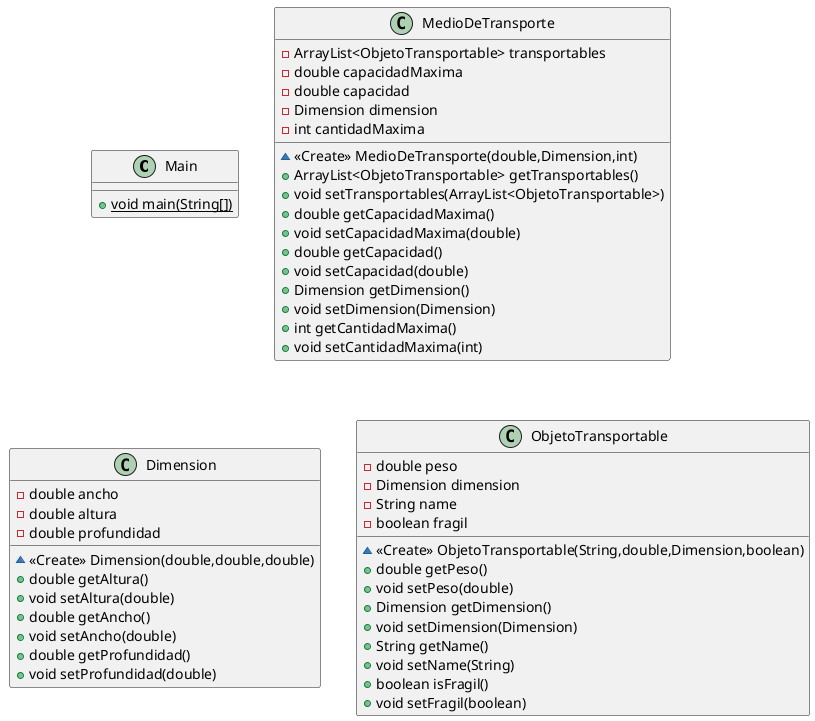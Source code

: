 @startuml
class Main {
+ {static} void main(String[])
}
class MedioDeTransporte {
- ArrayList<ObjetoTransportable> transportables
- double capacidadMaxima
- double capacidad
- Dimension dimension
- int cantidadMaxima
~ <<Create>> MedioDeTransporte(double,Dimension,int)
+ ArrayList<ObjetoTransportable> getTransportables()
+ void setTransportables(ArrayList<ObjetoTransportable>)
+ double getCapacidadMaxima()
+ void setCapacidadMaxima(double)
+ double getCapacidad()
+ void setCapacidad(double)
+ Dimension getDimension()
+ void setDimension(Dimension)
+ int getCantidadMaxima()
+ void setCantidadMaxima(int)
}
class Dimension {
- double ancho
- double altura
- double profundidad
~ <<Create>> Dimension(double,double,double)
+ double getAltura()
+ void setAltura(double)
+ double getAncho()
+ void setAncho(double)
+ double getProfundidad()
+ void setProfundidad(double)
}
class ObjetoTransportable {
- double peso
- Dimension dimension
- String name
- boolean fragil
~ <<Create>> ObjetoTransportable(String,double,Dimension,boolean)
+ double getPeso()
+ void setPeso(double)
+ Dimension getDimension()
+ void setDimension(Dimension)
+ String getName()
+ void setName(String)
+ boolean isFragil()
+ void setFragil(boolean)
}
@enduml